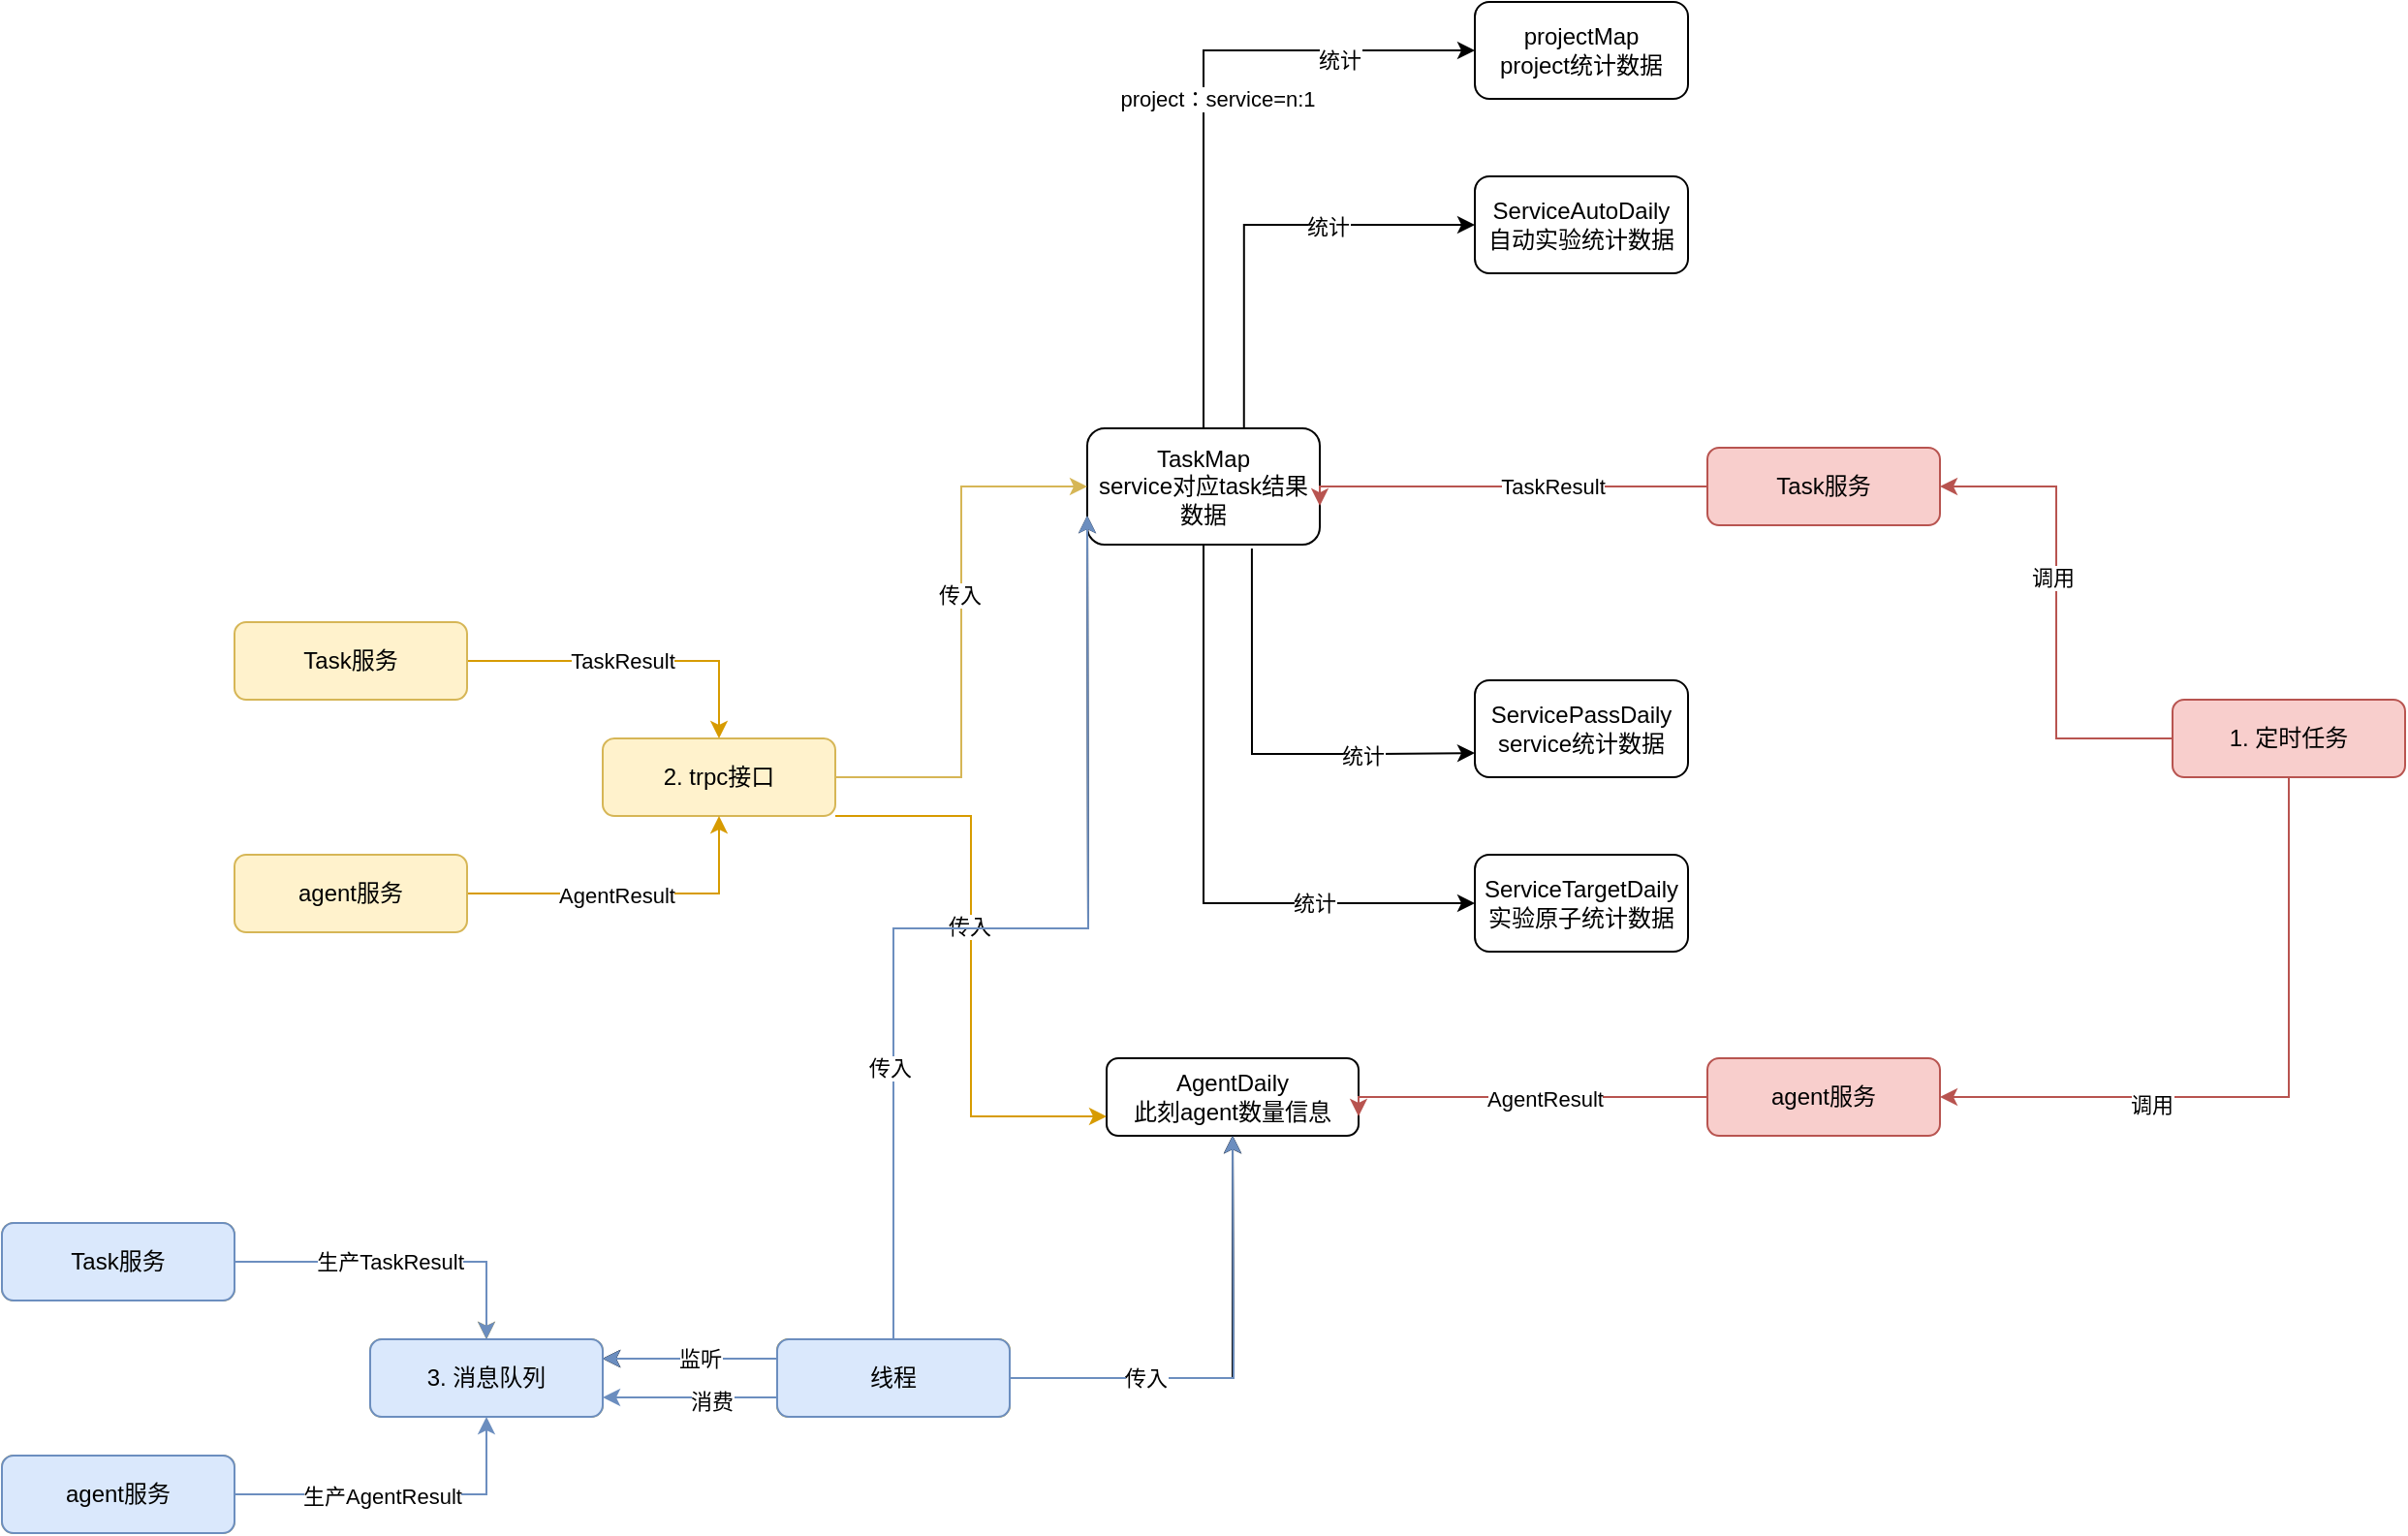 <mxfile version="14.4.2" type="github">
  <diagram id="C5RBs43oDa-KdzZeNtuy" name="Page-1">
    <mxGraphModel dx="1673" dy="831" grid="1" gridSize="10" guides="1" tooltips="1" connect="1" arrows="1" fold="1" page="1" pageScale="1" pageWidth="1000" pageHeight="700" math="0" shadow="0">
      <root>
        <mxCell id="WIyWlLk6GJQsqaUBKTNV-0" />
        <mxCell id="WIyWlLk6GJQsqaUBKTNV-1" parent="WIyWlLk6GJQsqaUBKTNV-0" />
        <mxCell id="AiCCgqlig8UZfkhwMDcJ-10" style="edgeStyle=orthogonalEdgeStyle;rounded=0;orthogonalLoop=1;jettySize=auto;html=1;exitX=0.5;exitY=0;exitDx=0;exitDy=0;entryX=0;entryY=0.5;entryDx=0;entryDy=0;" edge="1" parent="WIyWlLk6GJQsqaUBKTNV-1" source="WIyWlLk6GJQsqaUBKTNV-3" target="AiCCgqlig8UZfkhwMDcJ-7">
          <mxGeometry relative="1" as="geometry" />
        </mxCell>
        <mxCell id="AiCCgqlig8UZfkhwMDcJ-11" value="project：service=n:1" style="edgeLabel;html=1;align=center;verticalAlign=middle;resizable=0;points=[];" vertex="1" connectable="0" parent="AiCCgqlig8UZfkhwMDcJ-10">
          <mxGeometry x="0.33" relative="1" as="geometry">
            <mxPoint x="-20.83" y="25" as="offset" />
          </mxGeometry>
        </mxCell>
        <mxCell id="AiCCgqlig8UZfkhwMDcJ-16" value="统计" style="edgeLabel;html=1;align=center;verticalAlign=middle;resizable=0;points=[];" vertex="1" connectable="0" parent="AiCCgqlig8UZfkhwMDcJ-10">
          <mxGeometry x="-0.117" y="1" relative="1" as="geometry">
            <mxPoint x="71" y="-42.5" as="offset" />
          </mxGeometry>
        </mxCell>
        <mxCell id="AiCCgqlig8UZfkhwMDcJ-23" style="edgeStyle=orthogonalEdgeStyle;rounded=0;orthogonalLoop=1;jettySize=auto;html=1;entryX=0;entryY=0.5;entryDx=0;entryDy=0;" edge="1" parent="WIyWlLk6GJQsqaUBKTNV-1" source="WIyWlLk6GJQsqaUBKTNV-3" target="AiCCgqlig8UZfkhwMDcJ-20">
          <mxGeometry relative="1" as="geometry">
            <Array as="points">
              <mxPoint x="800" y="605" />
            </Array>
          </mxGeometry>
        </mxCell>
        <mxCell id="AiCCgqlig8UZfkhwMDcJ-26" value="统计" style="edgeLabel;html=1;align=center;verticalAlign=middle;resizable=0;points=[];" vertex="1" connectable="0" parent="AiCCgqlig8UZfkhwMDcJ-23">
          <mxGeometry x="0.487" relative="1" as="geometry">
            <mxPoint as="offset" />
          </mxGeometry>
        </mxCell>
        <mxCell id="AiCCgqlig8UZfkhwMDcJ-24" style="edgeStyle=orthogonalEdgeStyle;rounded=0;orthogonalLoop=1;jettySize=auto;html=1;entryX=0;entryY=0.75;entryDx=0;entryDy=0;exitX=0.708;exitY=1.033;exitDx=0;exitDy=0;exitPerimeter=0;" edge="1" parent="WIyWlLk6GJQsqaUBKTNV-1" source="WIyWlLk6GJQsqaUBKTNV-3" target="AiCCgqlig8UZfkhwMDcJ-9">
          <mxGeometry relative="1" as="geometry">
            <Array as="points">
              <mxPoint x="825" y="528" />
              <mxPoint x="890" y="528" />
            </Array>
          </mxGeometry>
        </mxCell>
        <mxCell id="AiCCgqlig8UZfkhwMDcJ-25" value="统计" style="edgeLabel;html=1;align=center;verticalAlign=middle;resizable=0;points=[];" vertex="1" connectable="0" parent="AiCCgqlig8UZfkhwMDcJ-24">
          <mxGeometry x="0.472" y="-1" relative="1" as="geometry">
            <mxPoint as="offset" />
          </mxGeometry>
        </mxCell>
        <mxCell id="AiCCgqlig8UZfkhwMDcJ-28" style="edgeStyle=orthogonalEdgeStyle;rounded=0;orthogonalLoop=1;jettySize=auto;html=1;entryX=0;entryY=0.5;entryDx=0;entryDy=0;exitX=0.674;exitY=-0.008;exitDx=0;exitDy=0;exitPerimeter=0;" edge="1" parent="WIyWlLk6GJQsqaUBKTNV-1" source="WIyWlLk6GJQsqaUBKTNV-3" target="AiCCgqlig8UZfkhwMDcJ-27">
          <mxGeometry relative="1" as="geometry" />
        </mxCell>
        <mxCell id="AiCCgqlig8UZfkhwMDcJ-29" value="统计" style="edgeLabel;html=1;align=center;verticalAlign=middle;resizable=0;points=[];" vertex="1" connectable="0" parent="AiCCgqlig8UZfkhwMDcJ-28">
          <mxGeometry x="0.314" y="-1" relative="1" as="geometry">
            <mxPoint as="offset" />
          </mxGeometry>
        </mxCell>
        <mxCell id="WIyWlLk6GJQsqaUBKTNV-3" value="TaskMap&lt;br&gt;service对应task结果数据" style="rounded=1;whiteSpace=wrap;html=1;fontSize=12;glass=0;strokeWidth=1;shadow=0;" parent="WIyWlLk6GJQsqaUBKTNV-1" vertex="1">
          <mxGeometry x="740" y="360" width="120" height="60" as="geometry" />
        </mxCell>
        <mxCell id="AiCCgqlig8UZfkhwMDcJ-5" style="edgeStyle=orthogonalEdgeStyle;rounded=0;orthogonalLoop=1;jettySize=auto;html=1;entryX=1;entryY=0.667;entryDx=0;entryDy=0;entryPerimeter=0;fillColor=#f8cecc;strokeColor=#b85450;" edge="1" parent="WIyWlLk6GJQsqaUBKTNV-1" source="AiCCgqlig8UZfkhwMDcJ-2" target="WIyWlLk6GJQsqaUBKTNV-3">
          <mxGeometry relative="1" as="geometry">
            <mxPoint x="870" y="400" as="targetPoint" />
            <Array as="points">
              <mxPoint x="860" y="390" />
            </Array>
          </mxGeometry>
        </mxCell>
        <mxCell id="AiCCgqlig8UZfkhwMDcJ-15" value="TaskResult" style="edgeLabel;html=1;align=center;verticalAlign=middle;resizable=0;points=[];" vertex="1" connectable="0" parent="AiCCgqlig8UZfkhwMDcJ-5">
          <mxGeometry x="-0.238" relative="1" as="geometry">
            <mxPoint as="offset" />
          </mxGeometry>
        </mxCell>
        <mxCell id="AiCCgqlig8UZfkhwMDcJ-2" value="Task服务" style="rounded=1;whiteSpace=wrap;html=1;fontSize=12;glass=0;strokeWidth=1;shadow=0;fillColor=#f8cecc;strokeColor=#b85450;" vertex="1" parent="WIyWlLk6GJQsqaUBKTNV-1">
          <mxGeometry x="1060" y="370" width="120" height="40" as="geometry" />
        </mxCell>
        <mxCell id="AiCCgqlig8UZfkhwMDcJ-7" value="projectMap&lt;br&gt;project统计数据" style="rounded=1;whiteSpace=wrap;html=1;fontSize=12;glass=0;strokeWidth=1;shadow=0;" vertex="1" parent="WIyWlLk6GJQsqaUBKTNV-1">
          <mxGeometry x="940" y="140" width="110" height="50" as="geometry" />
        </mxCell>
        <mxCell id="AiCCgqlig8UZfkhwMDcJ-9" value="ServicePassDaily&lt;br&gt;service统计数据" style="rounded=1;whiteSpace=wrap;html=1;fontSize=12;glass=0;strokeWidth=1;shadow=0;" vertex="1" parent="WIyWlLk6GJQsqaUBKTNV-1">
          <mxGeometry x="940" y="490" width="110" height="50" as="geometry" />
        </mxCell>
        <mxCell id="AiCCgqlig8UZfkhwMDcJ-20" value="ServiceTargetDaily&lt;br&gt;实验原子统计数据" style="rounded=1;whiteSpace=wrap;html=1;fontSize=12;glass=0;strokeWidth=1;shadow=0;" vertex="1" parent="WIyWlLk6GJQsqaUBKTNV-1">
          <mxGeometry x="940" y="580" width="110" height="50" as="geometry" />
        </mxCell>
        <mxCell id="AiCCgqlig8UZfkhwMDcJ-27" value="ServiceAutoDaily&lt;br&gt;自动实验统计数据" style="rounded=1;whiteSpace=wrap;html=1;fontSize=12;glass=0;strokeWidth=1;shadow=0;" vertex="1" parent="WIyWlLk6GJQsqaUBKTNV-1">
          <mxGeometry x="940" y="230" width="110" height="50" as="geometry" />
        </mxCell>
        <mxCell id="AiCCgqlig8UZfkhwMDcJ-30" value="AgentDaily&lt;br&gt;此刻agent数量信息" style="rounded=1;whiteSpace=wrap;html=1;fontSize=12;glass=0;strokeWidth=1;shadow=0;" vertex="1" parent="WIyWlLk6GJQsqaUBKTNV-1">
          <mxGeometry x="750" y="685" width="130" height="40" as="geometry" />
        </mxCell>
        <mxCell id="AiCCgqlig8UZfkhwMDcJ-34" style="edgeStyle=orthogonalEdgeStyle;rounded=0;orthogonalLoop=1;jettySize=auto;html=1;entryX=1;entryY=0.75;entryDx=0;entryDy=0;fillColor=#f8cecc;strokeColor=#b85450;" edge="1" parent="WIyWlLk6GJQsqaUBKTNV-1" source="AiCCgqlig8UZfkhwMDcJ-31" target="AiCCgqlig8UZfkhwMDcJ-30">
          <mxGeometry relative="1" as="geometry">
            <Array as="points">
              <mxPoint x="880" y="705" />
            </Array>
          </mxGeometry>
        </mxCell>
        <mxCell id="AiCCgqlig8UZfkhwMDcJ-35" value="AgentResult" style="edgeLabel;html=1;align=center;verticalAlign=middle;resizable=0;points=[];" vertex="1" connectable="0" parent="AiCCgqlig8UZfkhwMDcJ-34">
          <mxGeometry x="-0.167" y="1" relative="1" as="geometry">
            <mxPoint x="-5" as="offset" />
          </mxGeometry>
        </mxCell>
        <mxCell id="AiCCgqlig8UZfkhwMDcJ-31" value="agent服务" style="rounded=1;whiteSpace=wrap;html=1;fontSize=12;glass=0;strokeWidth=1;shadow=0;fillColor=#f8cecc;strokeColor=#b85450;" vertex="1" parent="WIyWlLk6GJQsqaUBKTNV-1">
          <mxGeometry x="1060" y="685" width="120" height="40" as="geometry" />
        </mxCell>
        <mxCell id="AiCCgqlig8UZfkhwMDcJ-56" style="edgeStyle=orthogonalEdgeStyle;rounded=0;orthogonalLoop=1;jettySize=auto;html=1;entryX=0;entryY=0.5;entryDx=0;entryDy=0;fillColor=#fff2cc;strokeColor=#d6b656;" edge="1" parent="WIyWlLk6GJQsqaUBKTNV-1" source="AiCCgqlig8UZfkhwMDcJ-40" target="WIyWlLk6GJQsqaUBKTNV-3">
          <mxGeometry relative="1" as="geometry" />
        </mxCell>
        <mxCell id="AiCCgqlig8UZfkhwMDcJ-57" value="传入" style="edgeLabel;html=1;align=center;verticalAlign=middle;resizable=0;points=[];" vertex="1" connectable="0" parent="AiCCgqlig8UZfkhwMDcJ-56">
          <mxGeometry x="0.141" y="1" relative="1" as="geometry">
            <mxPoint as="offset" />
          </mxGeometry>
        </mxCell>
        <mxCell id="AiCCgqlig8UZfkhwMDcJ-58" style="edgeStyle=orthogonalEdgeStyle;rounded=0;orthogonalLoop=1;jettySize=auto;html=1;entryX=0;entryY=0.75;entryDx=0;entryDy=0;fillColor=#ffe6cc;strokeColor=#d79b00;" edge="1" parent="WIyWlLk6GJQsqaUBKTNV-1" source="AiCCgqlig8UZfkhwMDcJ-40" target="AiCCgqlig8UZfkhwMDcJ-30">
          <mxGeometry relative="1" as="geometry">
            <Array as="points">
              <mxPoint x="680" y="560" />
              <mxPoint x="680" y="715" />
            </Array>
          </mxGeometry>
        </mxCell>
        <mxCell id="AiCCgqlig8UZfkhwMDcJ-59" value="传入" style="edgeLabel;html=1;align=center;verticalAlign=middle;resizable=0;points=[];" vertex="1" connectable="0" parent="AiCCgqlig8UZfkhwMDcJ-58">
          <mxGeometry x="-0.139" y="-1" relative="1" as="geometry">
            <mxPoint as="offset" />
          </mxGeometry>
        </mxCell>
        <mxCell id="AiCCgqlig8UZfkhwMDcJ-40" value="2. trpc接口" style="rounded=1;whiteSpace=wrap;html=1;fontSize=12;glass=0;strokeWidth=1;shadow=0;fillColor=#fff2cc;strokeColor=#d6b656;" vertex="1" parent="WIyWlLk6GJQsqaUBKTNV-1">
          <mxGeometry x="490" y="520" width="120" height="40" as="geometry" />
        </mxCell>
        <mxCell id="AiCCgqlig8UZfkhwMDcJ-51" style="edgeStyle=orthogonalEdgeStyle;rounded=0;orthogonalLoop=1;jettySize=auto;html=1;entryX=0.5;entryY=0;entryDx=0;entryDy=0;fillColor=#ffe6cc;strokeColor=#d79b00;" edge="1" parent="WIyWlLk6GJQsqaUBKTNV-1" source="AiCCgqlig8UZfkhwMDcJ-41" target="AiCCgqlig8UZfkhwMDcJ-40">
          <mxGeometry relative="1" as="geometry" />
        </mxCell>
        <mxCell id="AiCCgqlig8UZfkhwMDcJ-54" value="TaskResult" style="edgeLabel;html=1;align=center;verticalAlign=middle;resizable=0;points=[];" vertex="1" connectable="0" parent="AiCCgqlig8UZfkhwMDcJ-51">
          <mxGeometry x="0.011" y="-1" relative="1" as="geometry">
            <mxPoint x="-6" y="-1" as="offset" />
          </mxGeometry>
        </mxCell>
        <mxCell id="AiCCgqlig8UZfkhwMDcJ-41" value="Task服务" style="rounded=1;whiteSpace=wrap;html=1;fontSize=12;glass=0;strokeWidth=1;shadow=0;fillColor=#fff2cc;strokeColor=#d6b656;" vertex="1" parent="WIyWlLk6GJQsqaUBKTNV-1">
          <mxGeometry x="300" y="460" width="120" height="40" as="geometry" />
        </mxCell>
        <mxCell id="AiCCgqlig8UZfkhwMDcJ-46" style="edgeStyle=orthogonalEdgeStyle;rounded=0;orthogonalLoop=1;jettySize=auto;html=1;entryX=1;entryY=0.5;entryDx=0;entryDy=0;fillColor=#f8cecc;strokeColor=#b85450;" edge="1" parent="WIyWlLk6GJQsqaUBKTNV-1" source="AiCCgqlig8UZfkhwMDcJ-45" target="AiCCgqlig8UZfkhwMDcJ-2">
          <mxGeometry relative="1" as="geometry" />
        </mxCell>
        <mxCell id="AiCCgqlig8UZfkhwMDcJ-48" value="调用" style="edgeLabel;html=1;align=center;verticalAlign=middle;resizable=0;points=[];" vertex="1" connectable="0" parent="AiCCgqlig8UZfkhwMDcJ-46">
          <mxGeometry x="0.144" y="2" relative="1" as="geometry">
            <mxPoint as="offset" />
          </mxGeometry>
        </mxCell>
        <mxCell id="AiCCgqlig8UZfkhwMDcJ-47" style="edgeStyle=orthogonalEdgeStyle;rounded=0;orthogonalLoop=1;jettySize=auto;html=1;entryX=1;entryY=0.5;entryDx=0;entryDy=0;exitX=0.5;exitY=1;exitDx=0;exitDy=0;fillColor=#f8cecc;strokeColor=#b85450;" edge="1" parent="WIyWlLk6GJQsqaUBKTNV-1" source="AiCCgqlig8UZfkhwMDcJ-45" target="AiCCgqlig8UZfkhwMDcJ-31">
          <mxGeometry relative="1" as="geometry" />
        </mxCell>
        <mxCell id="AiCCgqlig8UZfkhwMDcJ-49" value="调用" style="edgeLabel;html=1;align=center;verticalAlign=middle;resizable=0;points=[];" vertex="1" connectable="0" parent="AiCCgqlig8UZfkhwMDcJ-47">
          <mxGeometry x="0.368" y="4" relative="1" as="geometry">
            <mxPoint as="offset" />
          </mxGeometry>
        </mxCell>
        <mxCell id="AiCCgqlig8UZfkhwMDcJ-45" value="1. 定时任务" style="rounded=1;whiteSpace=wrap;html=1;fontSize=12;glass=0;strokeWidth=1;shadow=0;fillColor=#f8cecc;strokeColor=#b85450;" vertex="1" parent="WIyWlLk6GJQsqaUBKTNV-1">
          <mxGeometry x="1300" y="500" width="120" height="40" as="geometry" />
        </mxCell>
        <mxCell id="AiCCgqlig8UZfkhwMDcJ-52" style="edgeStyle=orthogonalEdgeStyle;rounded=0;orthogonalLoop=1;jettySize=auto;html=1;entryX=0.5;entryY=1;entryDx=0;entryDy=0;fillColor=#ffe6cc;strokeColor=#d79b00;" edge="1" parent="WIyWlLk6GJQsqaUBKTNV-1" source="AiCCgqlig8UZfkhwMDcJ-50" target="AiCCgqlig8UZfkhwMDcJ-40">
          <mxGeometry relative="1" as="geometry" />
        </mxCell>
        <mxCell id="AiCCgqlig8UZfkhwMDcJ-55" value="AgentResult" style="edgeLabel;html=1;align=center;verticalAlign=middle;resizable=0;points=[];" vertex="1" connectable="0" parent="AiCCgqlig8UZfkhwMDcJ-52">
          <mxGeometry x="-0.095" y="-1" relative="1" as="geometry">
            <mxPoint as="offset" />
          </mxGeometry>
        </mxCell>
        <mxCell id="AiCCgqlig8UZfkhwMDcJ-50" value="agent服务" style="rounded=1;whiteSpace=wrap;html=1;fontSize=12;glass=0;strokeWidth=1;shadow=0;fillColor=#fff2cc;strokeColor=#d6b656;" vertex="1" parent="WIyWlLk6GJQsqaUBKTNV-1">
          <mxGeometry x="300" y="580" width="120" height="40" as="geometry" />
        </mxCell>
        <mxCell id="AiCCgqlig8UZfkhwMDcJ-60" value="3. 消息队列" style="rounded=1;whiteSpace=wrap;html=1;fontSize=12;glass=0;strokeWidth=1;shadow=0;fillColor=#fff2cc;strokeColor=#d6b656;" vertex="1" parent="WIyWlLk6GJQsqaUBKTNV-1">
          <mxGeometry x="370" y="830" width="120" height="40" as="geometry" />
        </mxCell>
        <mxCell id="AiCCgqlig8UZfkhwMDcJ-61" style="edgeStyle=orthogonalEdgeStyle;rounded=0;orthogonalLoop=1;jettySize=auto;html=1;entryX=0.5;entryY=0;entryDx=0;entryDy=0;fillColor=#ffe6cc;strokeColor=#d79b00;" edge="1" parent="WIyWlLk6GJQsqaUBKTNV-1" source="AiCCgqlig8UZfkhwMDcJ-63" target="AiCCgqlig8UZfkhwMDcJ-60">
          <mxGeometry relative="1" as="geometry" />
        </mxCell>
        <mxCell id="AiCCgqlig8UZfkhwMDcJ-62" value="生产TaskResult" style="edgeLabel;html=1;align=center;verticalAlign=middle;resizable=0;points=[];" vertex="1" connectable="0" parent="AiCCgqlig8UZfkhwMDcJ-61">
          <mxGeometry x="0.011" y="-1" relative="1" as="geometry">
            <mxPoint x="-6" y="-1" as="offset" />
          </mxGeometry>
        </mxCell>
        <mxCell id="AiCCgqlig8UZfkhwMDcJ-63" value="Task服务" style="rounded=1;whiteSpace=wrap;html=1;fontSize=12;glass=0;strokeWidth=1;shadow=0;fillColor=#fff2cc;strokeColor=#d6b656;" vertex="1" parent="WIyWlLk6GJQsqaUBKTNV-1">
          <mxGeometry x="180" y="770" width="120" height="40" as="geometry" />
        </mxCell>
        <mxCell id="AiCCgqlig8UZfkhwMDcJ-64" style="edgeStyle=orthogonalEdgeStyle;rounded=0;orthogonalLoop=1;jettySize=auto;html=1;entryX=0.5;entryY=1;entryDx=0;entryDy=0;fillColor=#dae8fc;strokeColor=#6c8ebf;" edge="1" parent="WIyWlLk6GJQsqaUBKTNV-1" source="AiCCgqlig8UZfkhwMDcJ-66" target="AiCCgqlig8UZfkhwMDcJ-60">
          <mxGeometry relative="1" as="geometry" />
        </mxCell>
        <mxCell id="AiCCgqlig8UZfkhwMDcJ-65" value="生产AgentResult" style="edgeLabel;html=1;align=center;verticalAlign=middle;resizable=0;points=[];" vertex="1" connectable="0" parent="AiCCgqlig8UZfkhwMDcJ-64">
          <mxGeometry x="-0.095" y="-1" relative="1" as="geometry">
            <mxPoint x="-1" as="offset" />
          </mxGeometry>
        </mxCell>
        <mxCell id="AiCCgqlig8UZfkhwMDcJ-66" value="agent服务" style="rounded=1;whiteSpace=wrap;html=1;fontSize=12;glass=0;strokeWidth=1;shadow=0;fillColor=#fff2cc;strokeColor=#d6b656;" vertex="1" parent="WIyWlLk6GJQsqaUBKTNV-1">
          <mxGeometry x="180" y="890" width="120" height="40" as="geometry" />
        </mxCell>
        <mxCell id="AiCCgqlig8UZfkhwMDcJ-68" style="edgeStyle=orthogonalEdgeStyle;rounded=0;orthogonalLoop=1;jettySize=auto;html=1;" edge="1" parent="WIyWlLk6GJQsqaUBKTNV-1" source="AiCCgqlig8UZfkhwMDcJ-67">
          <mxGeometry relative="1" as="geometry">
            <mxPoint x="490" y="840" as="targetPoint" />
            <Array as="points">
              <mxPoint x="560" y="840" />
              <mxPoint x="560" y="840" />
            </Array>
          </mxGeometry>
        </mxCell>
        <mxCell id="AiCCgqlig8UZfkhwMDcJ-69" value="监听" style="edgeLabel;html=1;align=center;verticalAlign=middle;resizable=0;points=[];" vertex="1" connectable="0" parent="AiCCgqlig8UZfkhwMDcJ-68">
          <mxGeometry x="0.267" y="1" relative="1" as="geometry">
            <mxPoint x="17" y="-1" as="offset" />
          </mxGeometry>
        </mxCell>
        <mxCell id="AiCCgqlig8UZfkhwMDcJ-71" style="edgeStyle=orthogonalEdgeStyle;rounded=0;orthogonalLoop=1;jettySize=auto;html=1;entryX=1;entryY=0.75;entryDx=0;entryDy=0;fillColor=#dae8fc;strokeColor=#6c8ebf;" edge="1" parent="WIyWlLk6GJQsqaUBKTNV-1" source="AiCCgqlig8UZfkhwMDcJ-67" target="AiCCgqlig8UZfkhwMDcJ-60">
          <mxGeometry relative="1" as="geometry">
            <Array as="points">
              <mxPoint x="560" y="860" />
              <mxPoint x="560" y="860" />
            </Array>
          </mxGeometry>
        </mxCell>
        <mxCell id="AiCCgqlig8UZfkhwMDcJ-72" value="消费" style="edgeLabel;html=1;align=center;verticalAlign=middle;resizable=0;points=[];" vertex="1" connectable="0" parent="AiCCgqlig8UZfkhwMDcJ-71">
          <mxGeometry x="-0.244" y="2" relative="1" as="geometry">
            <mxPoint as="offset" />
          </mxGeometry>
        </mxCell>
        <mxCell id="AiCCgqlig8UZfkhwMDcJ-74" style="edgeStyle=orthogonalEdgeStyle;rounded=0;orthogonalLoop=1;jettySize=auto;html=1;entryX=0.5;entryY=1;entryDx=0;entryDy=0;" edge="1" parent="WIyWlLk6GJQsqaUBKTNV-1" source="AiCCgqlig8UZfkhwMDcJ-67" target="AiCCgqlig8UZfkhwMDcJ-30">
          <mxGeometry relative="1" as="geometry" />
        </mxCell>
        <mxCell id="AiCCgqlig8UZfkhwMDcJ-76" value="传入" style="edgeLabel;html=1;align=center;verticalAlign=middle;resizable=0;points=[];" vertex="1" connectable="0" parent="AiCCgqlig8UZfkhwMDcJ-74">
          <mxGeometry x="-0.417" relative="1" as="geometry">
            <mxPoint as="offset" />
          </mxGeometry>
        </mxCell>
        <mxCell id="AiCCgqlig8UZfkhwMDcJ-67" value="线程" style="rounded=1;whiteSpace=wrap;html=1;fontSize=12;glass=0;strokeWidth=1;shadow=0;fillColor=#fff2cc;strokeColor=#d6b656;" vertex="1" parent="WIyWlLk6GJQsqaUBKTNV-1">
          <mxGeometry x="580" y="830" width="120" height="40" as="geometry" />
        </mxCell>
        <mxCell id="AiCCgqlig8UZfkhwMDcJ-77" style="edgeStyle=orthogonalEdgeStyle;rounded=0;orthogonalLoop=1;jettySize=auto;html=1;entryX=0;entryY=0.75;entryDx=0;entryDy=0;exitX=0.5;exitY=0;exitDx=0;exitDy=0;" edge="1" source="AiCCgqlig8UZfkhwMDcJ-81" parent="WIyWlLk6GJQsqaUBKTNV-1">
          <mxGeometry relative="1" as="geometry">
            <mxPoint x="740" y="405" as="targetPoint" />
          </mxGeometry>
        </mxCell>
        <mxCell id="AiCCgqlig8UZfkhwMDcJ-78" value="传入" style="edgeLabel;html=1;align=center;verticalAlign=middle;resizable=0;points=[];" vertex="1" connectable="0" parent="AiCCgqlig8UZfkhwMDcJ-77">
          <mxGeometry x="-0.467" y="2" relative="1" as="geometry">
            <mxPoint as="offset" />
          </mxGeometry>
        </mxCell>
        <mxCell id="AiCCgqlig8UZfkhwMDcJ-79" style="edgeStyle=orthogonalEdgeStyle;rounded=0;orthogonalLoop=1;jettySize=auto;html=1;entryX=0.5;entryY=1;entryDx=0;entryDy=0;" edge="1" source="AiCCgqlig8UZfkhwMDcJ-81" parent="WIyWlLk6GJQsqaUBKTNV-1">
          <mxGeometry relative="1" as="geometry">
            <mxPoint x="815" y="725" as="targetPoint" />
          </mxGeometry>
        </mxCell>
        <mxCell id="AiCCgqlig8UZfkhwMDcJ-80" value="传入" style="edgeLabel;html=1;align=center;verticalAlign=middle;resizable=0;points=[];" vertex="1" connectable="0" parent="AiCCgqlig8UZfkhwMDcJ-79">
          <mxGeometry x="-0.417" relative="1" as="geometry">
            <mxPoint as="offset" />
          </mxGeometry>
        </mxCell>
        <mxCell id="AiCCgqlig8UZfkhwMDcJ-81" value="线程" style="rounded=1;whiteSpace=wrap;html=1;fontSize=12;glass=0;strokeWidth=1;shadow=0;fillColor=#fff2cc;strokeColor=#d6b656;" vertex="1" parent="WIyWlLk6GJQsqaUBKTNV-1">
          <mxGeometry x="580" y="830" width="120" height="40" as="geometry" />
        </mxCell>
        <mxCell id="AiCCgqlig8UZfkhwMDcJ-82" style="edgeStyle=orthogonalEdgeStyle;rounded=0;orthogonalLoop=1;jettySize=auto;html=1;" edge="1" source="AiCCgqlig8UZfkhwMDcJ-81" parent="WIyWlLk6GJQsqaUBKTNV-1">
          <mxGeometry relative="1" as="geometry">
            <mxPoint x="490" y="840" as="targetPoint" />
            <Array as="points">
              <mxPoint x="560" y="840" />
              <mxPoint x="560" y="840" />
            </Array>
          </mxGeometry>
        </mxCell>
        <mxCell id="AiCCgqlig8UZfkhwMDcJ-83" value="监听" style="edgeLabel;html=1;align=center;verticalAlign=middle;resizable=0;points=[];" vertex="1" connectable="0" parent="AiCCgqlig8UZfkhwMDcJ-82">
          <mxGeometry x="0.267" y="1" relative="1" as="geometry">
            <mxPoint x="17" y="-1" as="offset" />
          </mxGeometry>
        </mxCell>
        <mxCell id="AiCCgqlig8UZfkhwMDcJ-84" style="edgeStyle=orthogonalEdgeStyle;rounded=0;orthogonalLoop=1;jettySize=auto;html=1;entryX=0;entryY=0.75;entryDx=0;entryDy=0;exitX=0.5;exitY=0;exitDx=0;exitDy=0;fillColor=#dae8fc;strokeColor=#6c8ebf;" edge="1" source="AiCCgqlig8UZfkhwMDcJ-88" parent="WIyWlLk6GJQsqaUBKTNV-1">
          <mxGeometry relative="1" as="geometry">
            <mxPoint x="740" y="405" as="targetPoint" />
          </mxGeometry>
        </mxCell>
        <mxCell id="AiCCgqlig8UZfkhwMDcJ-85" value="传入" style="edgeLabel;html=1;align=center;verticalAlign=middle;resizable=0;points=[];" vertex="1" connectable="0" parent="AiCCgqlig8UZfkhwMDcJ-84">
          <mxGeometry x="-0.467" y="2" relative="1" as="geometry">
            <mxPoint as="offset" />
          </mxGeometry>
        </mxCell>
        <mxCell id="AiCCgqlig8UZfkhwMDcJ-86" style="edgeStyle=orthogonalEdgeStyle;rounded=0;orthogonalLoop=1;jettySize=auto;html=1;entryX=0.5;entryY=1;entryDx=0;entryDy=0;fillColor=#dae8fc;strokeColor=#6c8ebf;" edge="1" source="AiCCgqlig8UZfkhwMDcJ-88" parent="WIyWlLk6GJQsqaUBKTNV-1">
          <mxGeometry relative="1" as="geometry">
            <mxPoint x="815" y="725" as="targetPoint" />
          </mxGeometry>
        </mxCell>
        <mxCell id="AiCCgqlig8UZfkhwMDcJ-87" value="传入" style="edgeLabel;html=1;align=center;verticalAlign=middle;resizable=0;points=[];" vertex="1" connectable="0" parent="AiCCgqlig8UZfkhwMDcJ-86">
          <mxGeometry x="-0.417" relative="1" as="geometry">
            <mxPoint as="offset" />
          </mxGeometry>
        </mxCell>
        <mxCell id="AiCCgqlig8UZfkhwMDcJ-88" value="线程" style="rounded=1;whiteSpace=wrap;html=1;fontSize=12;glass=0;strokeWidth=1;shadow=0;fillColor=#dae8fc;strokeColor=#6c8ebf;" vertex="1" parent="WIyWlLk6GJQsqaUBKTNV-1">
          <mxGeometry x="580" y="830" width="120" height="40" as="geometry" />
        </mxCell>
        <mxCell id="AiCCgqlig8UZfkhwMDcJ-89" style="edgeStyle=orthogonalEdgeStyle;rounded=0;orthogonalLoop=1;jettySize=auto;html=1;fillColor=#dae8fc;strokeColor=#6c8ebf;" edge="1" source="AiCCgqlig8UZfkhwMDcJ-88" parent="WIyWlLk6GJQsqaUBKTNV-1">
          <mxGeometry relative="1" as="geometry">
            <mxPoint x="490" y="840" as="targetPoint" />
            <Array as="points">
              <mxPoint x="560" y="840" />
              <mxPoint x="560" y="840" />
            </Array>
          </mxGeometry>
        </mxCell>
        <mxCell id="AiCCgqlig8UZfkhwMDcJ-90" value="监听" style="edgeLabel;html=1;align=center;verticalAlign=middle;resizable=0;points=[];" vertex="1" connectable="0" parent="AiCCgqlig8UZfkhwMDcJ-89">
          <mxGeometry x="0.267" y="1" relative="1" as="geometry">
            <mxPoint x="17" y="-1" as="offset" />
          </mxGeometry>
        </mxCell>
        <mxCell id="AiCCgqlig8UZfkhwMDcJ-91" value="3. 消息队列" style="rounded=1;whiteSpace=wrap;html=1;fontSize=12;glass=0;strokeWidth=1;shadow=0;fillColor=#dae8fc;strokeColor=#6c8ebf;" vertex="1" parent="WIyWlLk6GJQsqaUBKTNV-1">
          <mxGeometry x="370" y="830" width="120" height="40" as="geometry" />
        </mxCell>
        <mxCell id="AiCCgqlig8UZfkhwMDcJ-92" value="Task服务" style="rounded=1;whiteSpace=wrap;html=1;fontSize=12;glass=0;strokeWidth=1;shadow=0;fillColor=#dae8fc;strokeColor=#6c8ebf;" vertex="1" parent="WIyWlLk6GJQsqaUBKTNV-1">
          <mxGeometry x="180" y="770" width="120" height="40" as="geometry" />
        </mxCell>
        <mxCell id="AiCCgqlig8UZfkhwMDcJ-93" value="agent服务" style="rounded=1;whiteSpace=wrap;html=1;fontSize=12;glass=0;strokeWidth=1;shadow=0;fillColor=#dae8fc;strokeColor=#6c8ebf;" vertex="1" parent="WIyWlLk6GJQsqaUBKTNV-1">
          <mxGeometry x="180" y="890" width="120" height="40" as="geometry" />
        </mxCell>
        <mxCell id="AiCCgqlig8UZfkhwMDcJ-94" style="edgeStyle=orthogonalEdgeStyle;rounded=0;orthogonalLoop=1;jettySize=auto;html=1;entryX=0.5;entryY=0;entryDx=0;entryDy=0;fillColor=#dae8fc;strokeColor=#6c8ebf;" edge="1" source="AiCCgqlig8UZfkhwMDcJ-92" target="AiCCgqlig8UZfkhwMDcJ-91" parent="WIyWlLk6GJQsqaUBKTNV-1">
          <mxGeometry relative="1" as="geometry" />
        </mxCell>
        <mxCell id="AiCCgqlig8UZfkhwMDcJ-95" value="生产TaskResult" style="edgeLabel;html=1;align=center;verticalAlign=middle;resizable=0;points=[];" vertex="1" connectable="0" parent="AiCCgqlig8UZfkhwMDcJ-94">
          <mxGeometry x="0.011" y="-1" relative="1" as="geometry">
            <mxPoint x="-6" y="-1" as="offset" />
          </mxGeometry>
        </mxCell>
      </root>
    </mxGraphModel>
  </diagram>
</mxfile>
